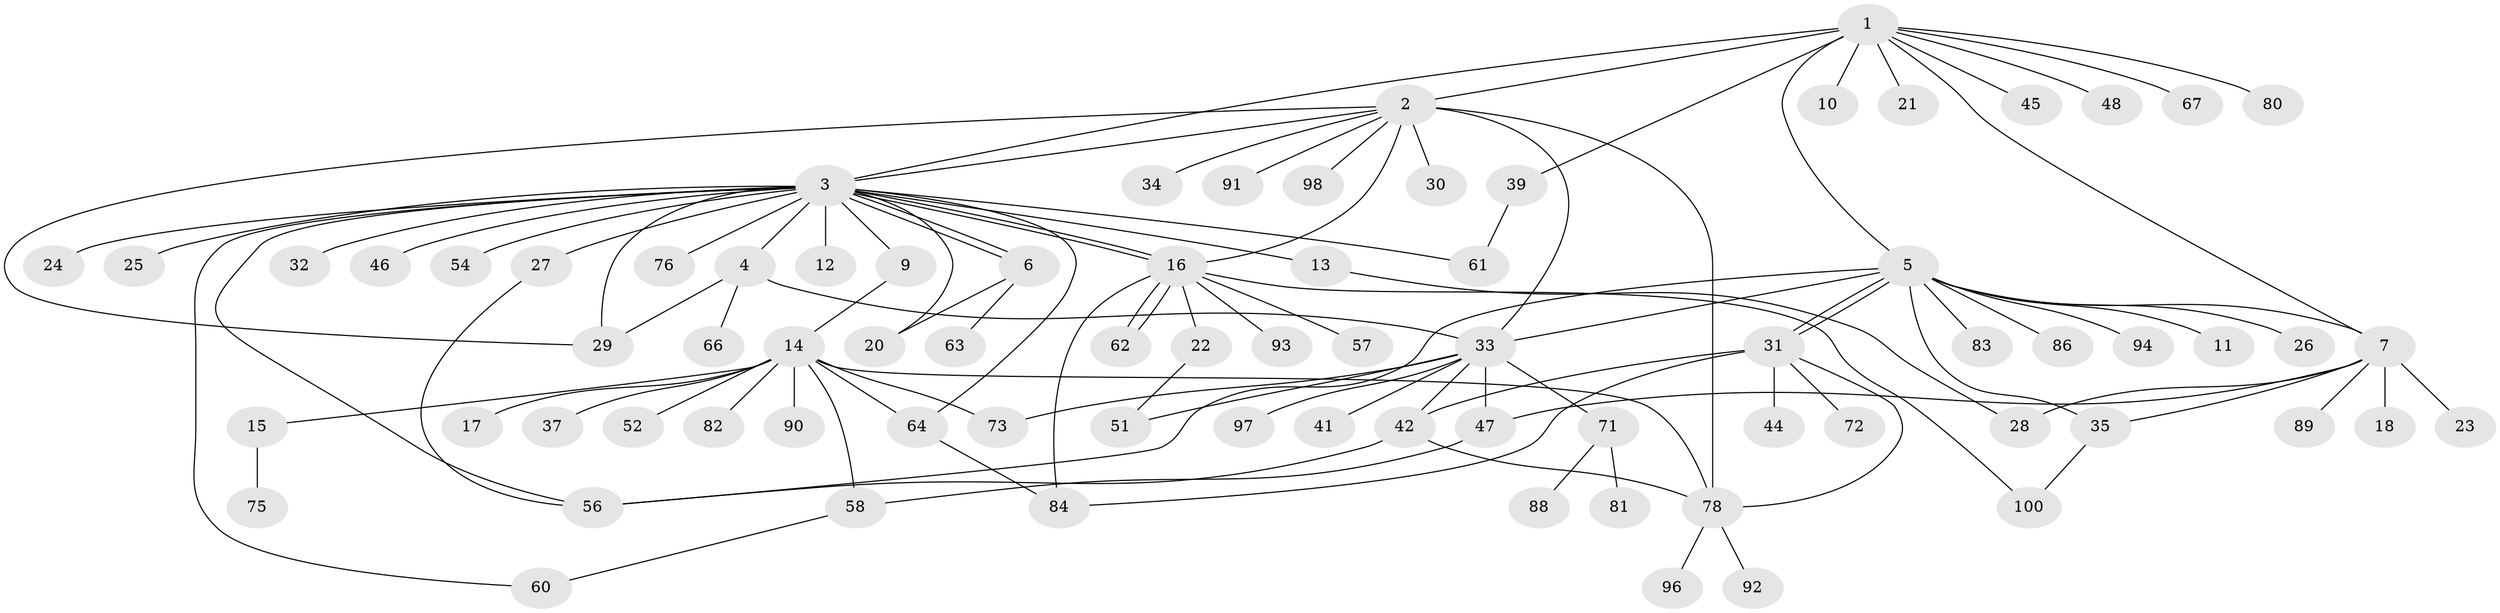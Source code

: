 // original degree distribution, {11: 0.02, 13: 0.01, 24: 0.01, 3: 0.11, 12: 0.02, 5: 0.05, 2: 0.18, 1: 0.52, 4: 0.06, 8: 0.01, 7: 0.01}
// Generated by graph-tools (version 1.1) at 2025/38/02/21/25 10:38:54]
// undirected, 78 vertices, 108 edges
graph export_dot {
graph [start="1"]
  node [color=gray90,style=filled];
  1 [super="+43"];
  2 [super="+99"];
  3 [super="+50"];
  4 [super="+36"];
  5 [super="+19"];
  6 [super="+70"];
  7 [super="+8"];
  9;
  10;
  11;
  12;
  13;
  14 [super="+55"];
  15 [super="+40"];
  16 [super="+69"];
  17;
  18;
  20 [super="+87"];
  21;
  22;
  23;
  24 [super="+68"];
  25;
  26;
  27;
  28;
  29 [super="+38"];
  30;
  31 [super="+59"];
  32;
  33 [super="+49"];
  34;
  35 [super="+65"];
  37;
  39 [super="+79"];
  41;
  42;
  44;
  45;
  46;
  47 [super="+53"];
  48;
  51 [super="+74"];
  52;
  54;
  56 [super="+95"];
  57;
  58;
  60;
  61;
  62;
  63;
  64;
  66;
  67 [super="+77"];
  71;
  72;
  73;
  75;
  76;
  78 [super="+85"];
  80;
  81;
  82;
  83;
  84;
  86;
  88;
  89;
  90;
  91;
  92;
  93;
  94;
  96;
  97;
  98;
  100;
  1 -- 2 [weight=2];
  1 -- 3;
  1 -- 5;
  1 -- 7;
  1 -- 10;
  1 -- 21;
  1 -- 39;
  1 -- 45;
  1 -- 48;
  1 -- 80;
  1 -- 67;
  2 -- 3;
  2 -- 16;
  2 -- 30;
  2 -- 33;
  2 -- 34;
  2 -- 78 [weight=2];
  2 -- 91;
  2 -- 98;
  2 -- 29;
  3 -- 4;
  3 -- 6;
  3 -- 6;
  3 -- 9;
  3 -- 12;
  3 -- 13;
  3 -- 16;
  3 -- 16;
  3 -- 20 [weight=2];
  3 -- 24;
  3 -- 25;
  3 -- 27;
  3 -- 29 [weight=2];
  3 -- 32;
  3 -- 46;
  3 -- 54;
  3 -- 56;
  3 -- 60;
  3 -- 61;
  3 -- 64;
  3 -- 76;
  4 -- 33;
  4 -- 66;
  4 -- 29;
  5 -- 11;
  5 -- 26;
  5 -- 31;
  5 -- 31;
  5 -- 35;
  5 -- 56;
  5 -- 83;
  5 -- 86;
  5 -- 94;
  5 -- 7;
  5 -- 33;
  6 -- 20;
  6 -- 63;
  7 -- 18;
  7 -- 28;
  7 -- 47;
  7 -- 35;
  7 -- 23;
  7 -- 89;
  9 -- 14;
  13 -- 28;
  14 -- 15;
  14 -- 17;
  14 -- 37;
  14 -- 52;
  14 -- 58;
  14 -- 64;
  14 -- 73;
  14 -- 78;
  14 -- 82;
  14 -- 90;
  15 -- 75;
  16 -- 22;
  16 -- 57;
  16 -- 62;
  16 -- 62;
  16 -- 84;
  16 -- 93;
  16 -- 100;
  22 -- 51;
  27 -- 56;
  31 -- 42;
  31 -- 44;
  31 -- 72;
  31 -- 84;
  31 -- 78;
  33 -- 41;
  33 -- 47;
  33 -- 71;
  33 -- 97;
  33 -- 51;
  33 -- 73;
  33 -- 42;
  35 -- 100;
  39 -- 61;
  42 -- 78;
  42 -- 56;
  47 -- 58;
  58 -- 60;
  64 -- 84;
  71 -- 81;
  71 -- 88;
  78 -- 92;
  78 -- 96;
}
